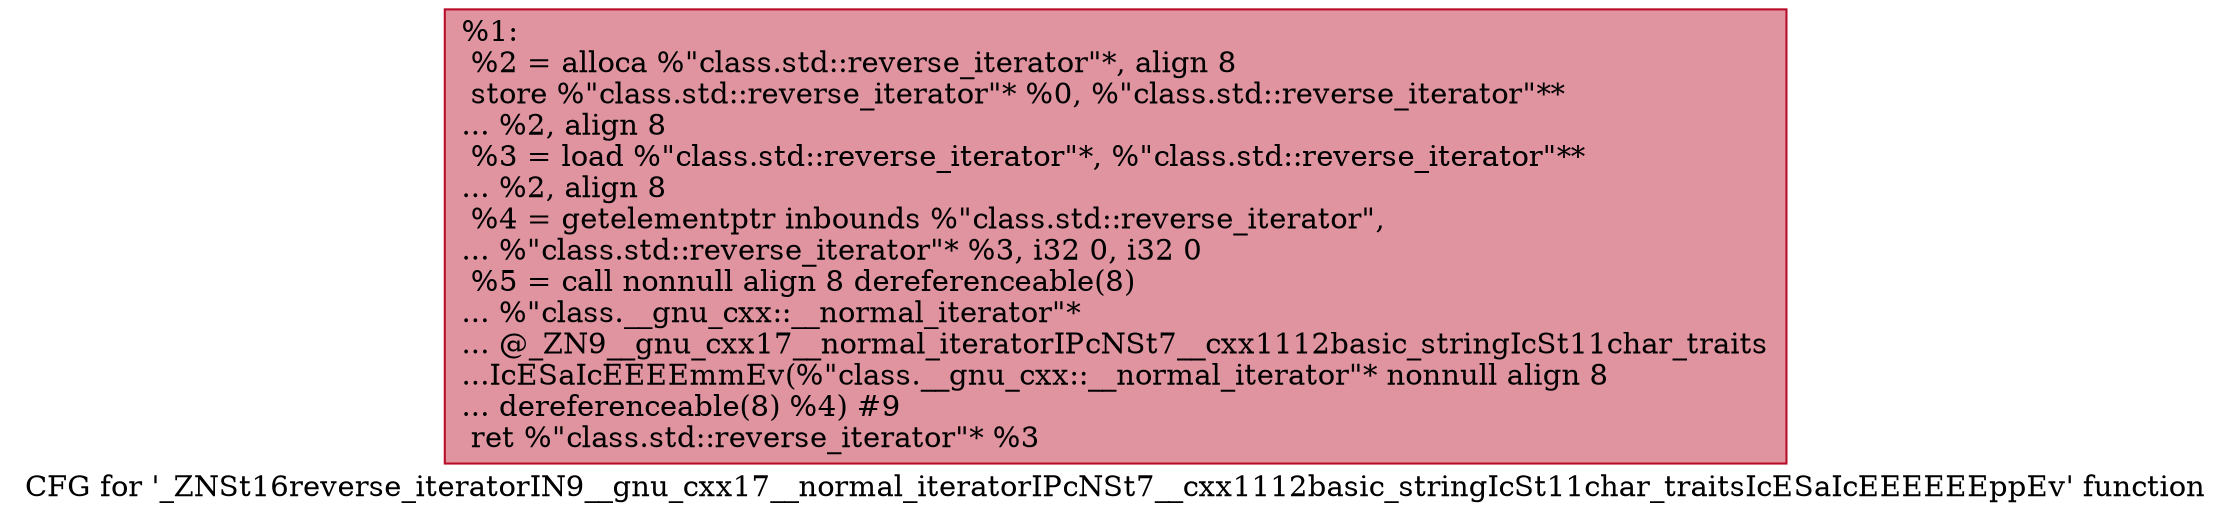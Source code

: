 digraph "CFG for '_ZNSt16reverse_iteratorIN9__gnu_cxx17__normal_iteratorIPcNSt7__cxx1112basic_stringIcSt11char_traitsIcESaIcEEEEEEppEv' function" {
	label="CFG for '_ZNSt16reverse_iteratorIN9__gnu_cxx17__normal_iteratorIPcNSt7__cxx1112basic_stringIcSt11char_traitsIcESaIcEEEEEEppEv' function";

	Node0x5636d2713dd0 [shape=record,color="#b70d28ff", style=filled, fillcolor="#b70d2870",label="{%1:\l  %2 = alloca %\"class.std::reverse_iterator\"*, align 8\l  store %\"class.std::reverse_iterator\"* %0, %\"class.std::reverse_iterator\"**\l... %2, align 8\l  %3 = load %\"class.std::reverse_iterator\"*, %\"class.std::reverse_iterator\"**\l... %2, align 8\l  %4 = getelementptr inbounds %\"class.std::reverse_iterator\",\l... %\"class.std::reverse_iterator\"* %3, i32 0, i32 0\l  %5 = call nonnull align 8 dereferenceable(8)\l... %\"class.__gnu_cxx::__normal_iterator\"*\l... @_ZN9__gnu_cxx17__normal_iteratorIPcNSt7__cxx1112basic_stringIcSt11char_traits\l...IcESaIcEEEEmmEv(%\"class.__gnu_cxx::__normal_iterator\"* nonnull align 8\l... dereferenceable(8) %4) #9\l  ret %\"class.std::reverse_iterator\"* %3\l}"];
}
